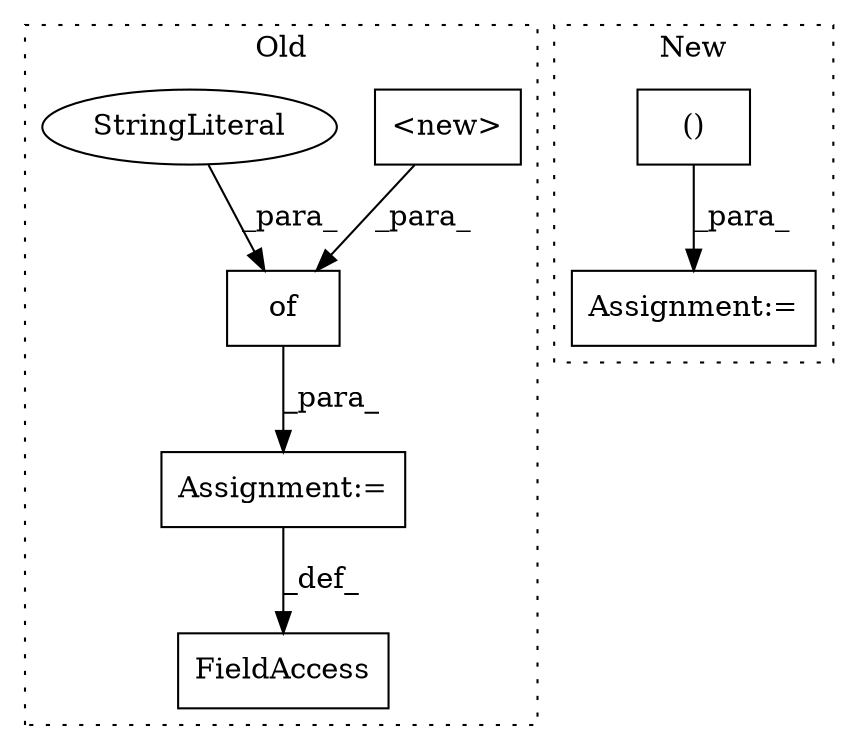 digraph G {
subgraph cluster0 {
1 [label="<new>" a="14" s="2485" l="24" shape="box"];
3 [label="of" a="32" s="2449,2509" l="3,1" shape="box"];
4 [label="Assignment:=" a="7" s="2444" l="1" shape="box"];
5 [label="StringLiteral" a="45" s="2452" l="3" shape="ellipse"];
6 [label="FieldAccess" a="22" s="2426" l="18" shape="box"];
label = "Old";
style="dotted";
}
subgraph cluster1 {
2 [label="()" a="106" s="1669" l="16" shape="box"];
7 [label="Assignment:=" a="7" s="1611" l="1" shape="box"];
label = "New";
style="dotted";
}
1 -> 3 [label="_para_"];
2 -> 7 [label="_para_"];
3 -> 4 [label="_para_"];
4 -> 6 [label="_def_"];
5 -> 3 [label="_para_"];
}